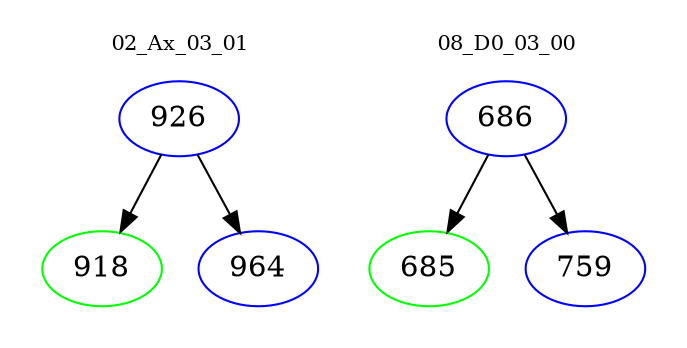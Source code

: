 digraph{
subgraph cluster_0 {
color = white
label = "02_Ax_03_01";
fontsize=10;
T0_926 [label="926", color="blue"]
T0_926 -> T0_918 [color="black"]
T0_918 [label="918", color="green"]
T0_926 -> T0_964 [color="black"]
T0_964 [label="964", color="blue"]
}
subgraph cluster_1 {
color = white
label = "08_D0_03_00";
fontsize=10;
T1_686 [label="686", color="blue"]
T1_686 -> T1_685 [color="black"]
T1_685 [label="685", color="green"]
T1_686 -> T1_759 [color="black"]
T1_759 [label="759", color="blue"]
}
}
